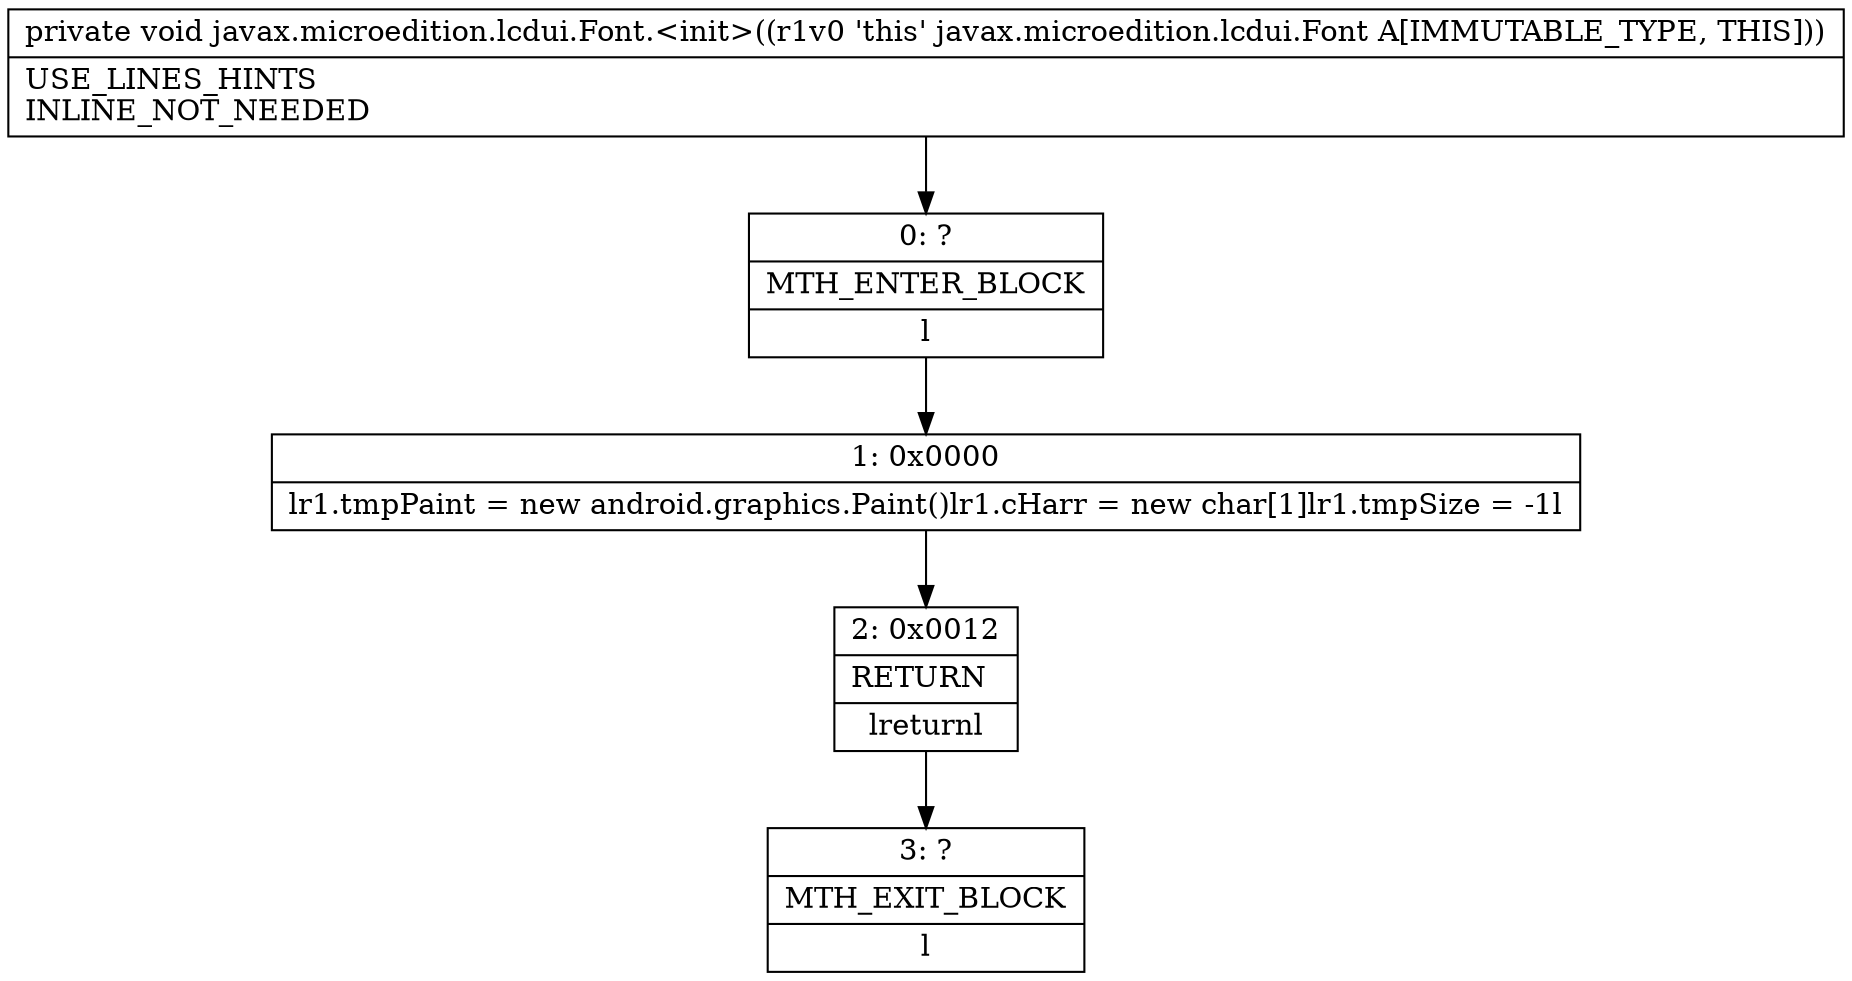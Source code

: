digraph "CFG forjavax.microedition.lcdui.Font.\<init\>()V" {
Node_0 [shape=record,label="{0\:\ ?|MTH_ENTER_BLOCK\l|l}"];
Node_1 [shape=record,label="{1\:\ 0x0000|lr1.tmpPaint = new android.graphics.Paint()lr1.cHarr = new char[1]lr1.tmpSize = \-1l}"];
Node_2 [shape=record,label="{2\:\ 0x0012|RETURN\l|lreturnl}"];
Node_3 [shape=record,label="{3\:\ ?|MTH_EXIT_BLOCK\l|l}"];
MethodNode[shape=record,label="{private void javax.microedition.lcdui.Font.\<init\>((r1v0 'this' javax.microedition.lcdui.Font A[IMMUTABLE_TYPE, THIS]))  | USE_LINES_HINTS\lINLINE_NOT_NEEDED\l}"];
MethodNode -> Node_0;
Node_0 -> Node_1;
Node_1 -> Node_2;
Node_2 -> Node_3;
}

